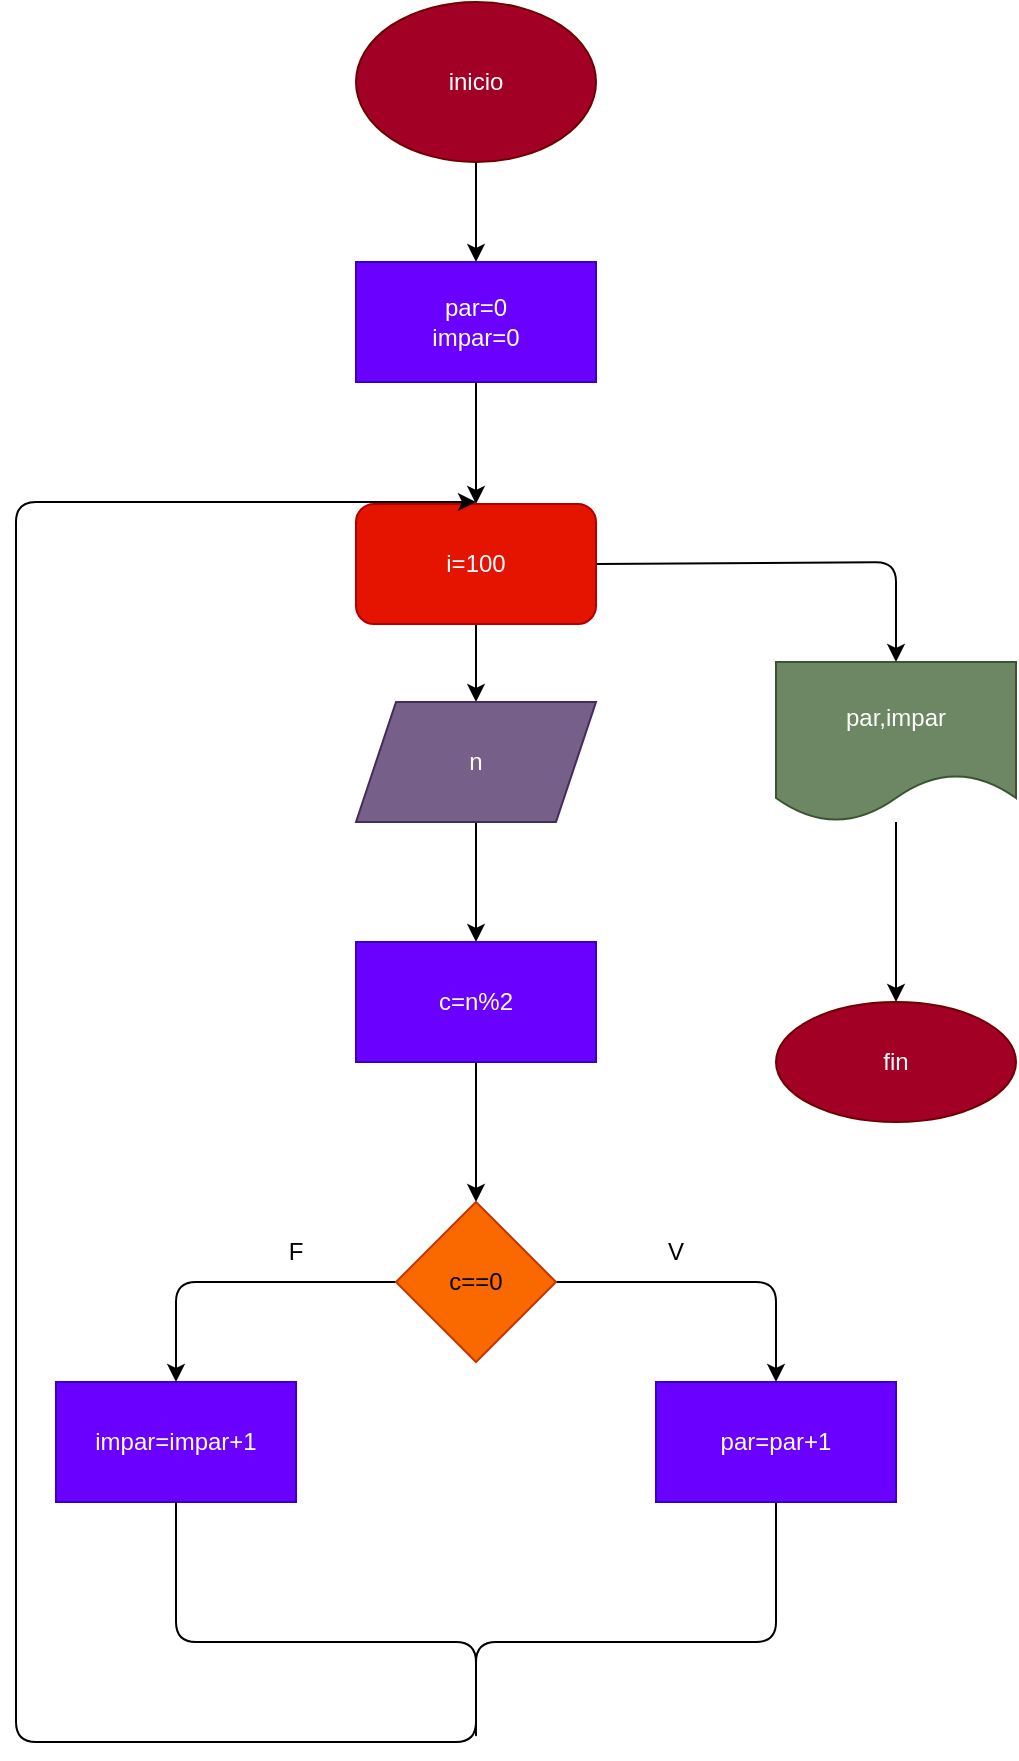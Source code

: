 <mxfile>
    <diagram id="laHTtbqOv3maLT7o7Huq" name="Página-1">
        <mxGraphModel dx="564" dy="411" grid="1" gridSize="10" guides="1" tooltips="1" connect="1" arrows="1" fold="1" page="1" pageScale="1" pageWidth="850" pageHeight="1100" math="0" shadow="0">
            <root>
                <mxCell id="0"/>
                <mxCell id="1" parent="0"/>
                <mxCell id="4" value="" style="edgeStyle=none;html=1;" edge="1" parent="1" source="2">
                    <mxGeometry relative="1" as="geometry">
                        <mxPoint x="270" y="150" as="targetPoint"/>
                    </mxGeometry>
                </mxCell>
                <mxCell id="2" value="inicio" style="ellipse;whiteSpace=wrap;html=1;fillColor=#a20025;fontColor=#ffffff;strokeColor=#6F0000;" vertex="1" parent="1">
                    <mxGeometry x="210" y="20" width="120" height="80" as="geometry"/>
                </mxCell>
                <mxCell id="9" value="" style="edgeStyle=none;html=1;" edge="1" parent="1" source="7" target="8">
                    <mxGeometry relative="1" as="geometry"/>
                </mxCell>
                <mxCell id="7" value="par=0&lt;br&gt;impar=0" style="rounded=0;whiteSpace=wrap;html=1;fillColor=#6a00ff;fontColor=#ffffff;strokeColor=#3700CC;" vertex="1" parent="1">
                    <mxGeometry x="210" y="150" width="120" height="60" as="geometry"/>
                </mxCell>
                <mxCell id="11" value="" style="edgeStyle=none;html=1;" edge="1" parent="1" source="8" target="10">
                    <mxGeometry relative="1" as="geometry"/>
                </mxCell>
                <mxCell id="26" style="edgeStyle=none;html=1;exitX=1;exitY=0.5;exitDx=0;exitDy=0;" edge="1" parent="1" source="8" target="27">
                    <mxGeometry relative="1" as="geometry">
                        <mxPoint x="480" y="370" as="targetPoint"/>
                        <Array as="points">
                            <mxPoint x="480" y="300"/>
                        </Array>
                    </mxGeometry>
                </mxCell>
                <mxCell id="8" value="i=100" style="rounded=1;whiteSpace=wrap;html=1;fillColor=#e51400;fontColor=#ffffff;strokeColor=#B20000;" vertex="1" parent="1">
                    <mxGeometry x="210" y="271" width="120" height="60" as="geometry"/>
                </mxCell>
                <mxCell id="13" value="" style="edgeStyle=none;html=1;" edge="1" parent="1" source="10" target="12">
                    <mxGeometry relative="1" as="geometry"/>
                </mxCell>
                <mxCell id="10" value="n" style="shape=parallelogram;perimeter=parallelogramPerimeter;whiteSpace=wrap;html=1;fixedSize=1;fillColor=#76608a;fontColor=#ffffff;strokeColor=#432D57;" vertex="1" parent="1">
                    <mxGeometry x="210" y="370" width="120" height="60" as="geometry"/>
                </mxCell>
                <mxCell id="15" value="" style="edgeStyle=none;html=1;" edge="1" parent="1" source="12" target="14">
                    <mxGeometry relative="1" as="geometry"/>
                </mxCell>
                <mxCell id="12" value="c=n%2" style="whiteSpace=wrap;html=1;fillColor=#6a00ff;fontColor=#ffffff;strokeColor=#3700CC;" vertex="1" parent="1">
                    <mxGeometry x="210" y="490" width="120" height="60" as="geometry"/>
                </mxCell>
                <mxCell id="16" style="edgeStyle=none;html=1;exitX=1;exitY=0.5;exitDx=0;exitDy=0;" edge="1" parent="1" source="14" target="17">
                    <mxGeometry relative="1" as="geometry">
                        <mxPoint x="420" y="740" as="targetPoint"/>
                        <Array as="points">
                            <mxPoint x="420" y="660"/>
                        </Array>
                    </mxGeometry>
                </mxCell>
                <mxCell id="18" style="edgeStyle=none;html=1;exitX=0;exitY=0.5;exitDx=0;exitDy=0;" edge="1" parent="1" source="14" target="19">
                    <mxGeometry relative="1" as="geometry">
                        <mxPoint x="120" y="710" as="targetPoint"/>
                        <Array as="points">
                            <mxPoint x="120" y="660"/>
                        </Array>
                    </mxGeometry>
                </mxCell>
                <mxCell id="14" value="c==0" style="rhombus;whiteSpace=wrap;html=1;fillColor=#fa6800;fontColor=#000000;strokeColor=#C73500;" vertex="1" parent="1">
                    <mxGeometry x="230" y="620" width="80" height="80" as="geometry"/>
                </mxCell>
                <mxCell id="23" style="edgeStyle=none;html=1;exitX=0.5;exitY=1;exitDx=0;exitDy=0;" edge="1" parent="1" source="17">
                    <mxGeometry relative="1" as="geometry">
                        <mxPoint x="270" y="270" as="targetPoint"/>
                        <Array as="points">
                            <mxPoint x="420" y="840"/>
                            <mxPoint x="270" y="840"/>
                            <mxPoint x="270" y="890"/>
                            <mxPoint x="40" y="890"/>
                            <mxPoint x="40" y="270"/>
                        </Array>
                    </mxGeometry>
                </mxCell>
                <mxCell id="17" value="par=par+1" style="rounded=0;whiteSpace=wrap;html=1;fillColor=#6a00ff;fontColor=#ffffff;strokeColor=#3700CC;" vertex="1" parent="1">
                    <mxGeometry x="360" y="710" width="120" height="60" as="geometry"/>
                </mxCell>
                <mxCell id="19" value="impar=impar+1" style="rounded=0;whiteSpace=wrap;html=1;fillColor=#6a00ff;fontColor=#ffffff;strokeColor=#3700CC;" vertex="1" parent="1">
                    <mxGeometry x="60" y="710" width="120" height="60" as="geometry"/>
                </mxCell>
                <mxCell id="20" value="F" style="text;html=1;strokeColor=none;fillColor=none;align=center;verticalAlign=middle;whiteSpace=wrap;rounded=0;" vertex="1" parent="1">
                    <mxGeometry x="150" y="630" width="60" height="30" as="geometry"/>
                </mxCell>
                <mxCell id="21" value="V" style="text;html=1;strokeColor=none;fillColor=none;align=center;verticalAlign=middle;whiteSpace=wrap;rounded=0;" vertex="1" parent="1">
                    <mxGeometry x="340" y="630" width="60" height="30" as="geometry"/>
                </mxCell>
                <mxCell id="24" value="" style="endArrow=none;html=1;" edge="1" parent="1" source="19">
                    <mxGeometry width="50" height="50" relative="1" as="geometry">
                        <mxPoint x="120" y="780" as="sourcePoint"/>
                        <mxPoint x="270" y="880" as="targetPoint"/>
                        <Array as="points">
                            <mxPoint x="120" y="840"/>
                            <mxPoint x="270" y="840"/>
                            <mxPoint x="270" y="890"/>
                        </Array>
                    </mxGeometry>
                </mxCell>
                <mxCell id="29" value="" style="edgeStyle=none;html=1;" edge="1" parent="1" source="27" target="28">
                    <mxGeometry relative="1" as="geometry"/>
                </mxCell>
                <mxCell id="27" value="par,impar" style="shape=document;whiteSpace=wrap;html=1;boundedLbl=1;fillColor=#6d8764;fontColor=#ffffff;strokeColor=#3A5431;" vertex="1" parent="1">
                    <mxGeometry x="420" y="350" width="120" height="80" as="geometry"/>
                </mxCell>
                <mxCell id="28" value="fin" style="ellipse;whiteSpace=wrap;html=1;fillColor=#a20025;fontColor=#ffffff;strokeColor=#6F0000;" vertex="1" parent="1">
                    <mxGeometry x="420" y="520" width="120" height="60" as="geometry"/>
                </mxCell>
            </root>
        </mxGraphModel>
    </diagram>
</mxfile>